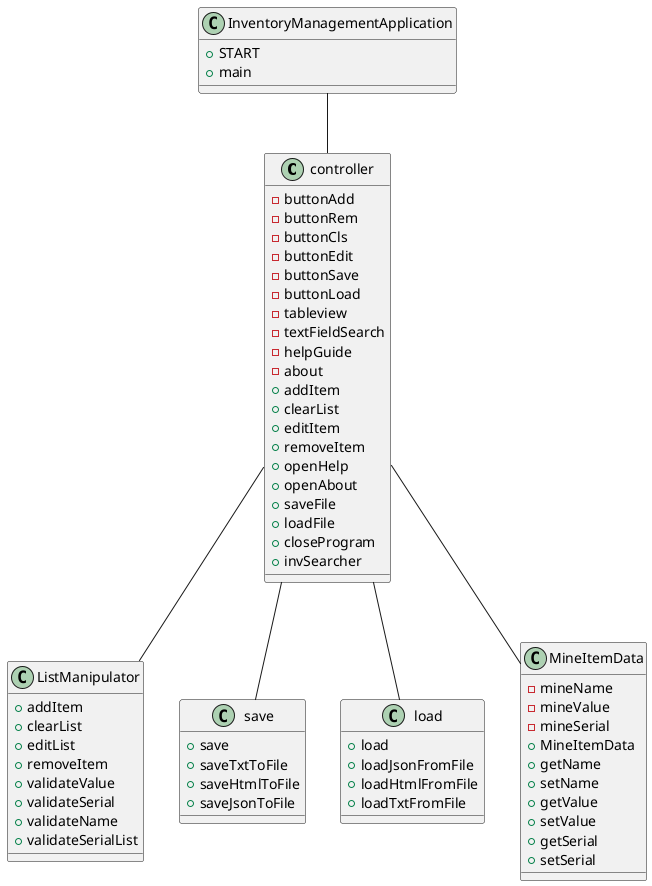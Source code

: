 @startuml
class controller{
    -buttonAdd
    -buttonRem
    -buttonCls
    -buttonEdit
    -buttonSave
    -buttonLoad
    -tableview
    -textFieldSearch
    -helpGuide
    -about
    +addItem
    +clearList
    +editItem
    +removeItem
    +openHelp
    +openAbout
    +saveFile
    +loadFile
    +closeProgram
    +invSearcher
}

class ListManipulator{
    +addItem
    +clearList
    +editList
    +removeItem
    +validateValue
    +validateSerial
    +validateName
    +validateSerialList
}

class save{
    +save
    +saveTxtToFile
    +saveHtmlToFile
    +saveJsonToFile
}

class load{
    +load
    +loadJsonFromFile
    +loadHtmlFromFile
    +loadTxtFromFile
}

class InventoryManagementApplication{
    +START
    +main
}

class MineItemData{
    -mineName
    -mineValue
    -mineSerial
    +MineItemData
    +getName
    +setName
    +getValue
    +setValue
    +getSerial
    +setSerial
}

InventoryManagementApplication -- controller
controller -- ListManipulator
controller -- MineItemData
controller -- save
controller -- load

@enduml